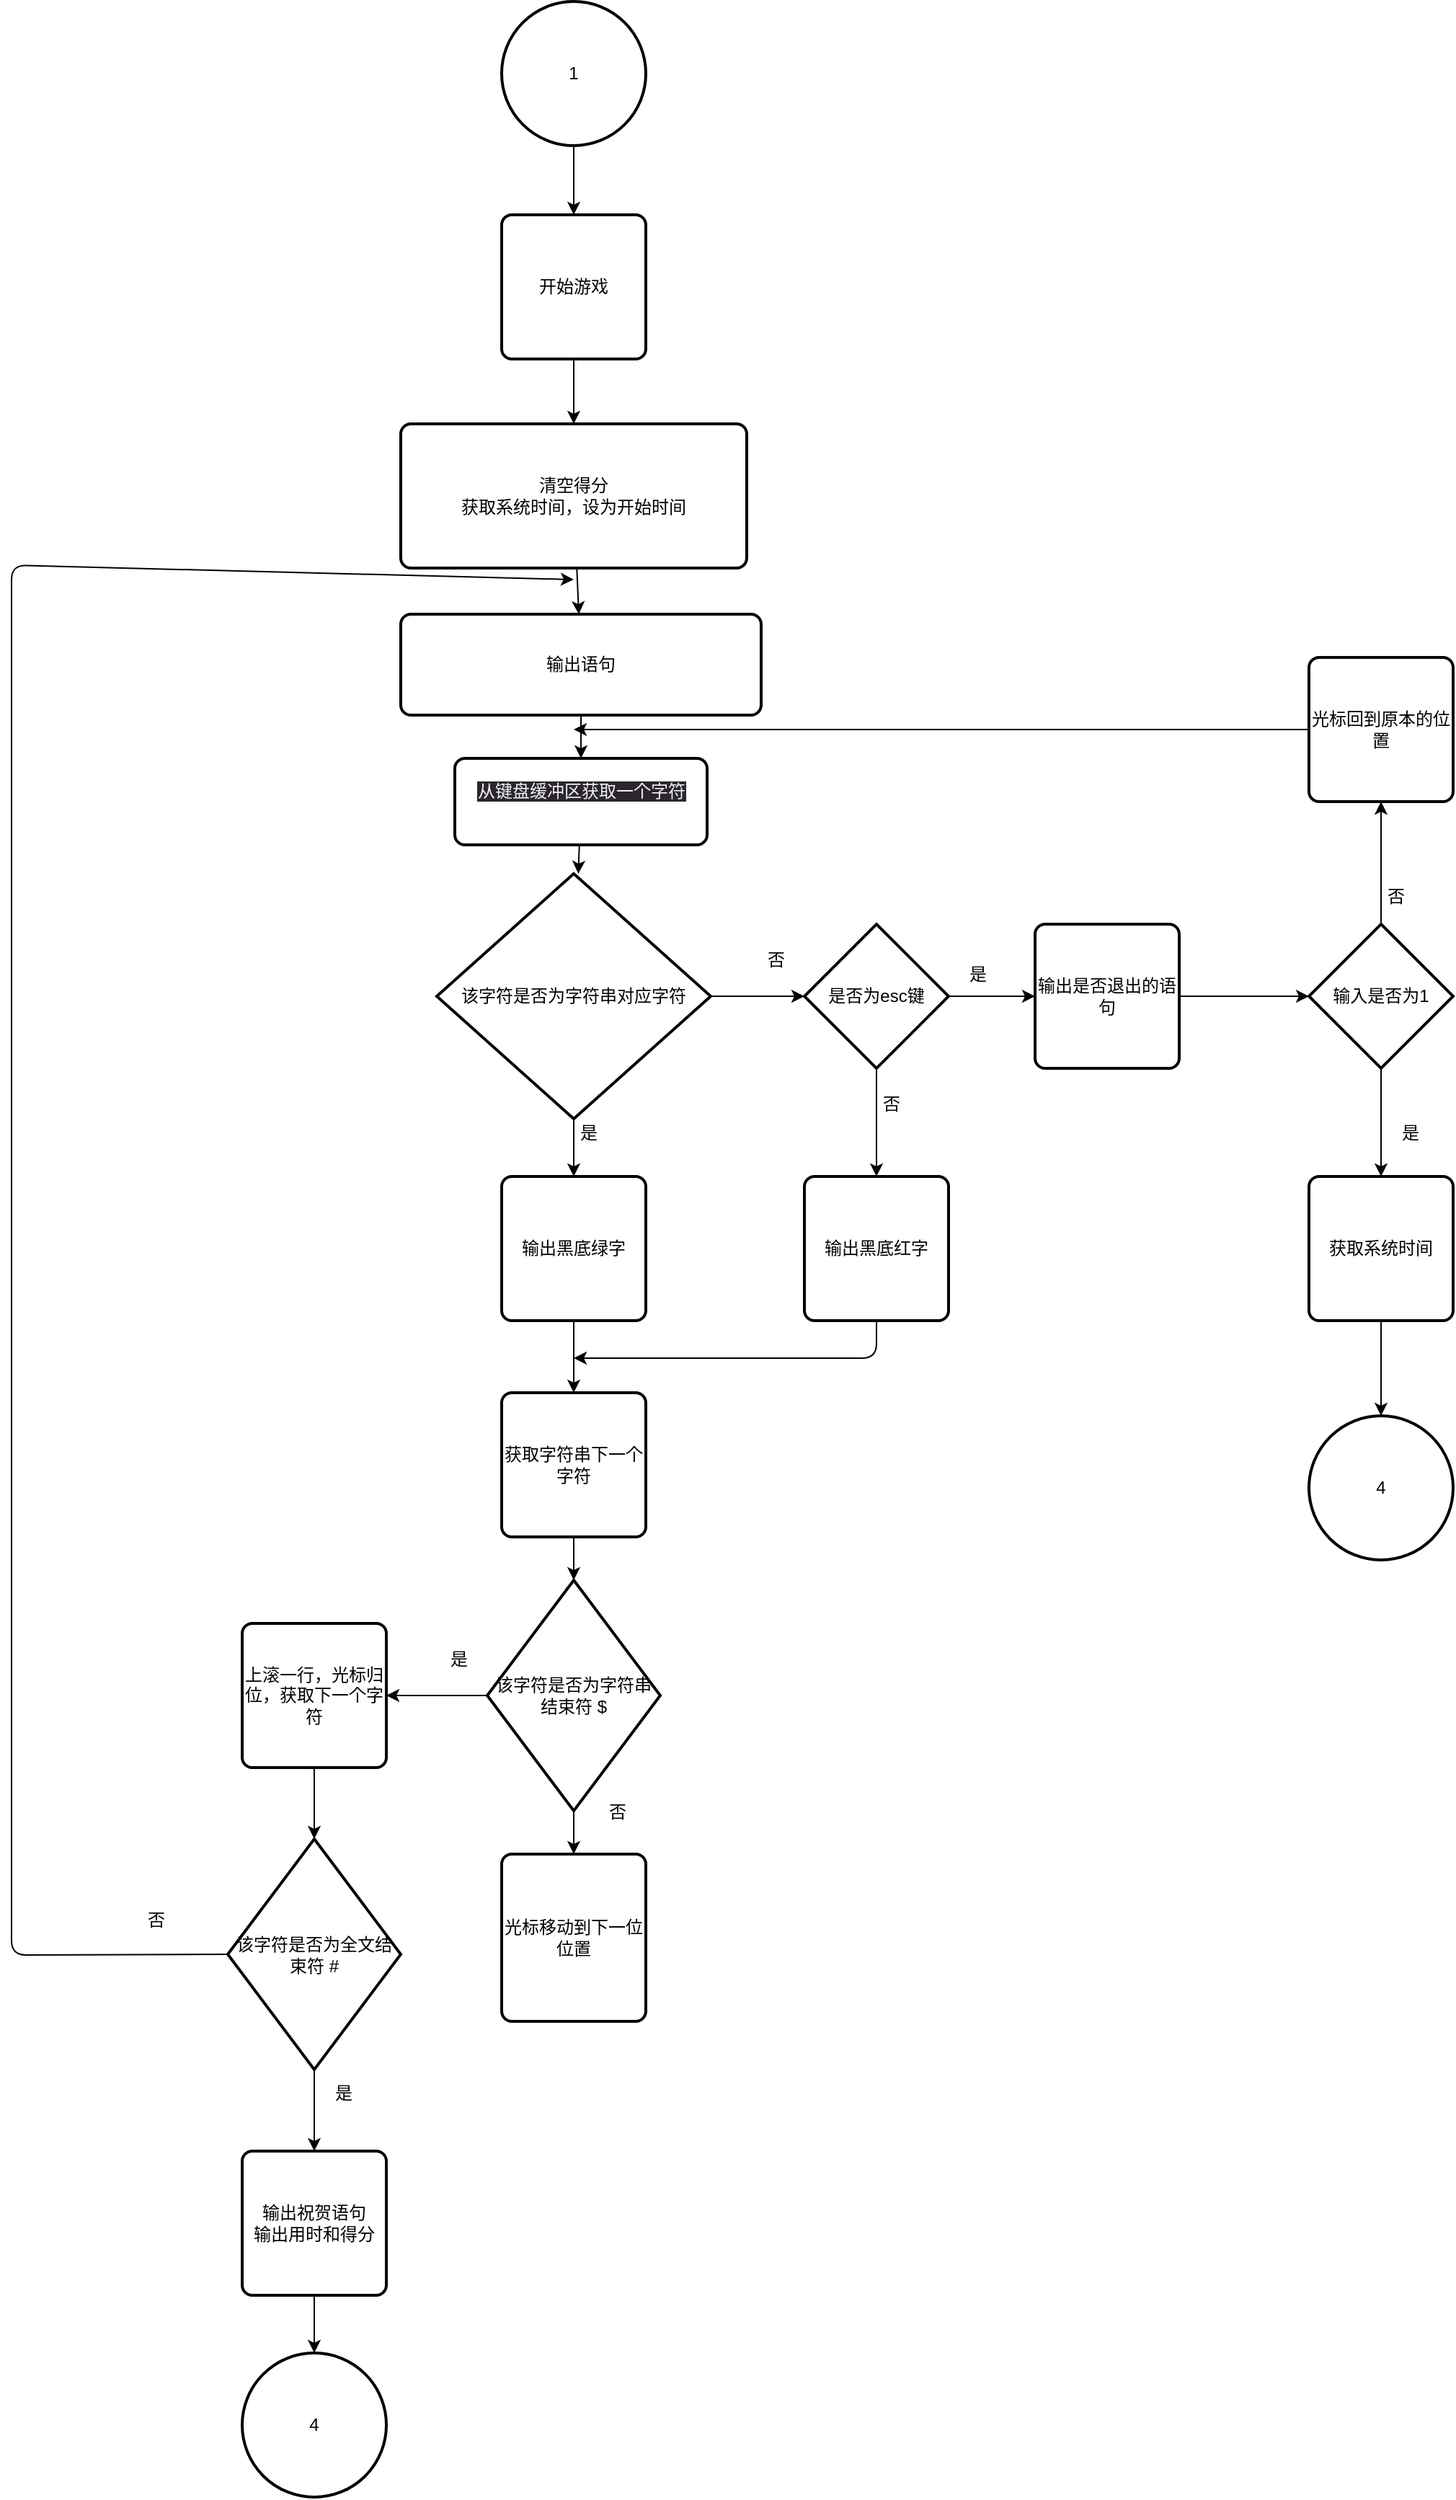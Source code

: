 <mxfile>
    <diagram id="NP5CHscymta9gD7kUfSi" name="第 1 页">
        <mxGraphModel dx="1360" dy="730" grid="1" gridSize="10" guides="1" tooltips="1" connect="1" arrows="1" fold="1" page="1" pageScale="1" pageWidth="827" pageHeight="1169" math="0" shadow="0">
            <root>
                <mxCell id="0"/>
                <mxCell id="1" parent="0"/>
                <mxCell id="2" style="edgeStyle=none;html=1;" edge="1" parent="1" source="3" target="5">
                    <mxGeometry relative="1" as="geometry">
                        <mxPoint x="190" y="702" as="targetPoint"/>
                    </mxGeometry>
                </mxCell>
                <mxCell id="3" value="开始游戏" style="rounded=1;whiteSpace=wrap;html=1;absoluteArcSize=1;arcSize=14;strokeWidth=2;" vertex="1" parent="1">
                    <mxGeometry x="140" y="547" width="100" height="100" as="geometry"/>
                </mxCell>
                <mxCell id="4" style="edgeStyle=none;html=1;" edge="1" parent="1" source="5" target="39">
                    <mxGeometry relative="1" as="geometry">
                        <mxPoint x="190" y="824" as="targetPoint"/>
                    </mxGeometry>
                </mxCell>
                <mxCell id="5" value="清空得分&lt;br&gt;获取系统时间，设为开始时间" style="rounded=1;whiteSpace=wrap;html=1;absoluteArcSize=1;arcSize=14;strokeWidth=2;" vertex="1" parent="1">
                    <mxGeometry x="70" y="692" width="240" height="100" as="geometry"/>
                </mxCell>
                <mxCell id="6" style="edgeStyle=none;html=1;" edge="1" parent="1" source="8" target="10">
                    <mxGeometry relative="1" as="geometry">
                        <mxPoint x="190" y="1234" as="targetPoint"/>
                    </mxGeometry>
                </mxCell>
                <mxCell id="7" style="edgeStyle=none;html=1;" edge="1" parent="1" source="8" target="15">
                    <mxGeometry relative="1" as="geometry">
                        <mxPoint x="380" y="1089" as="targetPoint"/>
                    </mxGeometry>
                </mxCell>
                <mxCell id="8" value="该字符是否为字符串对应字符" style="strokeWidth=2;html=1;shape=mxgraph.flowchart.decision;whiteSpace=wrap;" vertex="1" parent="1">
                    <mxGeometry x="95" y="1004" width="190" height="170" as="geometry"/>
                </mxCell>
                <mxCell id="9" style="edgeStyle=none;html=1;" edge="1" parent="1" source="10" target="31">
                    <mxGeometry relative="1" as="geometry">
                        <mxPoint x="190" y="1374" as="targetPoint"/>
                    </mxGeometry>
                </mxCell>
                <mxCell id="10" value="输出黑底绿字" style="rounded=1;whiteSpace=wrap;html=1;absoluteArcSize=1;arcSize=14;strokeWidth=2;" vertex="1" parent="1">
                    <mxGeometry x="140" y="1214" width="100" height="100" as="geometry"/>
                </mxCell>
                <mxCell id="11" value="是" style="text;html=1;align=center;verticalAlign=middle;resizable=0;points=[];autosize=1;strokeColor=none;fillColor=none;" vertex="1" parent="1">
                    <mxGeometry x="180" y="1169" width="40" height="30" as="geometry"/>
                </mxCell>
                <mxCell id="12" value="否" style="text;html=1;align=center;verticalAlign=middle;resizable=0;points=[];autosize=1;strokeColor=none;fillColor=none;" vertex="1" parent="1">
                    <mxGeometry x="310" y="1049" width="40" height="30" as="geometry"/>
                </mxCell>
                <mxCell id="13" style="edgeStyle=none;html=1;" edge="1" parent="1" source="15" target="17">
                    <mxGeometry relative="1" as="geometry">
                        <mxPoint x="500" y="1089" as="targetPoint"/>
                    </mxGeometry>
                </mxCell>
                <mxCell id="14" style="edgeStyle=none;html=1;" edge="1" parent="1" source="15" target="24">
                    <mxGeometry relative="1" as="geometry">
                        <mxPoint x="400" y="1214" as="targetPoint"/>
                    </mxGeometry>
                </mxCell>
                <mxCell id="15" value="是否为esc键" style="strokeWidth=2;html=1;shape=mxgraph.flowchart.decision;whiteSpace=wrap;" vertex="1" parent="1">
                    <mxGeometry x="350" y="1039" width="100" height="100" as="geometry"/>
                </mxCell>
                <mxCell id="16" style="edgeStyle=none;html=1;" edge="1" parent="1" source="17" target="22">
                    <mxGeometry relative="1" as="geometry">
                        <mxPoint x="560" y="1174" as="targetPoint"/>
                    </mxGeometry>
                </mxCell>
                <mxCell id="17" value="输出是否退出的语句" style="rounded=1;whiteSpace=wrap;html=1;absoluteArcSize=1;arcSize=14;strokeWidth=2;" vertex="1" parent="1">
                    <mxGeometry x="510" y="1039" width="100" height="100" as="geometry"/>
                </mxCell>
                <mxCell id="18" value="是" style="text;html=1;align=center;verticalAlign=middle;resizable=0;points=[];autosize=1;strokeColor=none;fillColor=none;" vertex="1" parent="1">
                    <mxGeometry x="450" y="1059" width="40" height="30" as="geometry"/>
                </mxCell>
                <mxCell id="19" style="edgeStyle=none;html=1;" edge="1" parent="1" source="22" target="26">
                    <mxGeometry relative="1" as="geometry">
                        <mxPoint x="750" y="1214" as="targetPoint"/>
                    </mxGeometry>
                </mxCell>
                <mxCell id="20" style="edgeStyle=none;html=1;" edge="1" parent="1" source="22" target="29">
                    <mxGeometry relative="1" as="geometry">
                        <mxPoint x="750" y="964" as="targetPoint"/>
                    </mxGeometry>
                </mxCell>
                <mxCell id="22" value="输入是否为1" style="strokeWidth=2;html=1;shape=mxgraph.flowchart.decision;whiteSpace=wrap;" vertex="1" parent="1">
                    <mxGeometry x="700" y="1039" width="100" height="100" as="geometry"/>
                </mxCell>
                <mxCell id="23" value="否" style="text;html=1;align=center;verticalAlign=middle;resizable=0;points=[];autosize=1;strokeColor=none;fillColor=none;" vertex="1" parent="1">
                    <mxGeometry x="390" y="1149" width="40" height="30" as="geometry"/>
                </mxCell>
                <mxCell id="54" style="edgeStyle=none;html=1;" edge="1" parent="1" source="24">
                    <mxGeometry relative="1" as="geometry">
                        <mxPoint x="190" y="1340" as="targetPoint"/>
                        <Array as="points">
                            <mxPoint x="400" y="1340"/>
                        </Array>
                    </mxGeometry>
                </mxCell>
                <mxCell id="24" value="输出黑底红字" style="rounded=1;whiteSpace=wrap;html=1;absoluteArcSize=1;arcSize=14;strokeWidth=2;" vertex="1" parent="1">
                    <mxGeometry x="350" y="1214" width="100" height="100" as="geometry"/>
                </mxCell>
                <mxCell id="25" value="是" style="text;html=1;align=center;verticalAlign=middle;resizable=0;points=[];autosize=1;strokeColor=none;fillColor=none;" vertex="1" parent="1">
                    <mxGeometry x="750" y="1169" width="40" height="30" as="geometry"/>
                </mxCell>
                <mxCell id="51" style="edgeStyle=none;html=1;" edge="1" parent="1" source="26" target="53">
                    <mxGeometry relative="1" as="geometry">
                        <mxPoint x="750" y="1390" as="targetPoint"/>
                    </mxGeometry>
                </mxCell>
                <mxCell id="26" value="获取系统时间" style="rounded=1;whiteSpace=wrap;html=1;absoluteArcSize=1;arcSize=14;strokeWidth=2;" vertex="1" parent="1">
                    <mxGeometry x="700" y="1214" width="100" height="100" as="geometry"/>
                </mxCell>
                <mxCell id="27" style="edgeStyle=none;html=1;startArrow=none;" edge="1" parent="1" source="41">
                    <mxGeometry relative="1" as="geometry">
                        <mxPoint x="190" y="964" as="targetPoint"/>
                    </mxGeometry>
                </mxCell>
                <mxCell id="28" style="edgeStyle=none;html=1;" edge="1" parent="1" source="29">
                    <mxGeometry relative="1" as="geometry">
                        <mxPoint x="190" y="904" as="targetPoint"/>
                    </mxGeometry>
                </mxCell>
                <mxCell id="29" value="光标回到原本的位置" style="rounded=1;whiteSpace=wrap;html=1;absoluteArcSize=1;arcSize=14;strokeWidth=2;" vertex="1" parent="1">
                    <mxGeometry x="700" y="854" width="100" height="100" as="geometry"/>
                </mxCell>
                <mxCell id="30" style="edgeStyle=none;html=1;" edge="1" parent="1" source="31" target="34">
                    <mxGeometry relative="1" as="geometry">
                        <mxPoint x="190" y="1514" as="targetPoint"/>
                    </mxGeometry>
                </mxCell>
                <mxCell id="31" value="获取字符串下一个字符" style="rounded=1;whiteSpace=wrap;html=1;absoluteArcSize=1;arcSize=14;strokeWidth=2;" vertex="1" parent="1">
                    <mxGeometry x="140" y="1364" width="100" height="100" as="geometry"/>
                </mxCell>
                <mxCell id="32" style="edgeStyle=none;html=1;" edge="1" parent="1" source="34" target="37">
                    <mxGeometry relative="1" as="geometry">
                        <mxPoint x="190" y="1674" as="targetPoint"/>
                    </mxGeometry>
                </mxCell>
                <mxCell id="55" style="edgeStyle=none;html=1;" edge="1" parent="1" source="34" target="56">
                    <mxGeometry relative="1" as="geometry">
                        <mxPoint x="190" y="1690" as="targetPoint"/>
                    </mxGeometry>
                </mxCell>
                <mxCell id="34" value="该字符是否为字符串结束符 $" style="strokeWidth=2;html=1;shape=mxgraph.flowchart.decision;whiteSpace=wrap;" vertex="1" parent="1">
                    <mxGeometry x="130" y="1494" width="120" height="160" as="geometry"/>
                </mxCell>
                <mxCell id="35" value="是" style="text;html=1;align=center;verticalAlign=middle;resizable=0;points=[];autosize=1;strokeColor=none;fillColor=none;" vertex="1" parent="1">
                    <mxGeometry x="90" y="1534" width="40" height="30" as="geometry"/>
                </mxCell>
                <mxCell id="59" style="edgeStyle=none;html=1;entryX=0.5;entryY=0;entryDx=0;entryDy=0;entryPerimeter=0;" edge="1" parent="1" source="37" target="45">
                    <mxGeometry relative="1" as="geometry"/>
                </mxCell>
                <mxCell id="37" value="上滚一行，光标归位，获取下一个字符" style="rounded=1;whiteSpace=wrap;html=1;absoluteArcSize=1;arcSize=14;strokeWidth=2;" vertex="1" parent="1">
                    <mxGeometry x="-40" y="1524" width="100" height="100" as="geometry"/>
                </mxCell>
                <mxCell id="38" style="edgeStyle=none;html=1;" edge="1" parent="1" source="39" target="41">
                    <mxGeometry relative="1" as="geometry">
                        <mxPoint x="195" y="924" as="targetPoint"/>
                    </mxGeometry>
                </mxCell>
                <mxCell id="39" value="输出语句" style="rounded=1;whiteSpace=wrap;html=1;absoluteArcSize=1;arcSize=14;strokeWidth=2;" vertex="1" parent="1">
                    <mxGeometry x="70" y="824" width="250" height="70" as="geometry"/>
                </mxCell>
                <mxCell id="40" value="" style="edgeStyle=none;html=1;" edge="1" parent="1" source="41" target="8">
                    <mxGeometry relative="1" as="geometry"/>
                </mxCell>
                <mxCell id="41" value="&#10;&lt;span style=&quot;color: rgb(240, 240, 240); font-family: Helvetica; font-size: 12px; font-style: normal; font-variant-ligatures: normal; font-variant-caps: normal; font-weight: 400; letter-spacing: normal; orphans: 2; text-align: center; text-indent: 0px; text-transform: none; widows: 2; word-spacing: 0px; -webkit-text-stroke-width: 0px; background-color: rgb(42, 37, 47); text-decoration-thickness: initial; text-decoration-style: initial; text-decoration-color: initial; float: none; display: inline !important;&quot;&gt;从键盘缓冲区获取一个字符&lt;/span&gt;&#10;&#10;" style="rounded=1;whiteSpace=wrap;html=1;absoluteArcSize=1;arcSize=14;strokeWidth=2;" vertex="1" parent="1">
                    <mxGeometry x="107.5" y="924" width="175" height="60" as="geometry"/>
                </mxCell>
                <mxCell id="42" value="否" style="text;html=1;align=center;verticalAlign=middle;resizable=0;points=[];autosize=1;strokeColor=none;fillColor=none;" vertex="1" parent="1">
                    <mxGeometry x="200" y="1640" width="40" height="30" as="geometry"/>
                </mxCell>
                <mxCell id="60" style="edgeStyle=none;html=1;entryX=0.5;entryY=0;entryDx=0;entryDy=0;" edge="1" parent="1" source="45" target="47">
                    <mxGeometry relative="1" as="geometry"/>
                </mxCell>
                <mxCell id="64" style="edgeStyle=none;html=1;exitX=0;exitY=0.5;exitDx=0;exitDy=0;exitPerimeter=0;" edge="1" parent="1" source="45">
                    <mxGeometry relative="1" as="geometry">
                        <mxPoint x="190" y="800" as="targetPoint"/>
                        <Array as="points">
                            <mxPoint x="-200" y="1754"/>
                            <mxPoint x="-200" y="790"/>
                        </Array>
                    </mxGeometry>
                </mxCell>
                <mxCell id="45" value="该字符是否为全文结束符 #" style="strokeWidth=2;html=1;shape=mxgraph.flowchart.decision;whiteSpace=wrap;" vertex="1" parent="1">
                    <mxGeometry x="-50" y="1673.5" width="120" height="160" as="geometry"/>
                </mxCell>
                <mxCell id="62" style="edgeStyle=none;html=1;" edge="1" parent="1" source="47" target="63">
                    <mxGeometry relative="1" as="geometry">
                        <mxPoint x="10" y="2050" as="targetPoint"/>
                    </mxGeometry>
                </mxCell>
                <mxCell id="47" value="输出祝贺语句&lt;br&gt;输出用时和得分" style="rounded=1;whiteSpace=wrap;html=1;absoluteArcSize=1;arcSize=14;strokeWidth=2;" vertex="1" parent="1">
                    <mxGeometry x="-40" y="1890" width="100" height="100" as="geometry"/>
                </mxCell>
                <mxCell id="49" style="edgeStyle=none;html=1;entryX=0.5;entryY=0;entryDx=0;entryDy=0;" edge="1" parent="1" source="50" target="3">
                    <mxGeometry relative="1" as="geometry"/>
                </mxCell>
                <mxCell id="50" value="1" style="strokeWidth=2;html=1;shape=mxgraph.flowchart.start_2;whiteSpace=wrap;" vertex="1" parent="1">
                    <mxGeometry x="140" y="399" width="100" height="100" as="geometry"/>
                </mxCell>
                <mxCell id="53" value="4" style="strokeWidth=2;html=1;shape=mxgraph.flowchart.start_2;whiteSpace=wrap;" vertex="1" parent="1">
                    <mxGeometry x="700" y="1380" width="100" height="100" as="geometry"/>
                </mxCell>
                <mxCell id="56" value="光标移动到下一位位置" style="rounded=1;whiteSpace=wrap;html=1;absoluteArcSize=1;arcSize=14;strokeWidth=2;" vertex="1" parent="1">
                    <mxGeometry x="140" y="1684" width="100" height="116" as="geometry"/>
                </mxCell>
                <mxCell id="61" value="是" style="text;html=1;align=center;verticalAlign=middle;resizable=0;points=[];autosize=1;strokeColor=none;fillColor=none;" vertex="1" parent="1">
                    <mxGeometry x="10" y="1835" width="40" height="30" as="geometry"/>
                </mxCell>
                <mxCell id="63" value="4" style="strokeWidth=2;html=1;shape=mxgraph.flowchart.start_2;whiteSpace=wrap;" vertex="1" parent="1">
                    <mxGeometry x="-40" y="2030" width="100" height="100" as="geometry"/>
                </mxCell>
                <mxCell id="65" value="否" style="text;html=1;align=center;verticalAlign=middle;resizable=0;points=[];autosize=1;strokeColor=none;fillColor=none;" vertex="1" parent="1">
                    <mxGeometry x="-120" y="1715" width="40" height="30" as="geometry"/>
                </mxCell>
                <mxCell id="66" value="否" style="text;html=1;align=center;verticalAlign=middle;resizable=0;points=[];autosize=1;strokeColor=none;fillColor=none;" vertex="1" parent="1">
                    <mxGeometry x="740" y="1005" width="40" height="30" as="geometry"/>
                </mxCell>
            </root>
        </mxGraphModel>
    </diagram>
</mxfile>